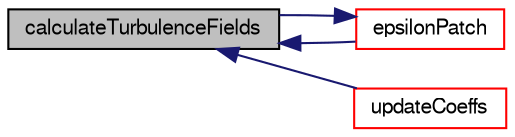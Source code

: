 digraph "calculateTurbulenceFields"
{
  bgcolor="transparent";
  edge [fontname="FreeSans",fontsize="10",labelfontname="FreeSans",labelfontsize="10"];
  node [fontname="FreeSans",fontsize="10",shape=record];
  rankdir="LR";
  Node1378 [label="calculateTurbulenceFields",height=0.2,width=0.4,color="black", fillcolor="grey75", style="filled", fontcolor="black"];
  Node1378 -> Node1379 [dir="back",color="midnightblue",fontsize="10",style="solid",fontname="FreeSans"];
  Node1379 [label="epsilonPatch",height=0.2,width=0.4,color="red",URL="$a30682.html#a0b7034c05195f30b871972d758d7dadd",tooltip="Helper function to return non-const access to an epsilon patch. "];
  Node1379 -> Node1378 [dir="back",color="midnightblue",fontsize="10",style="solid",fontname="FreeSans"];
  Node1378 -> Node1382 [dir="back",color="midnightblue",fontsize="10",style="solid",fontname="FreeSans"];
  Node1382 [label="updateCoeffs",height=0.2,width=0.4,color="red",URL="$a30682.html#a7e24eafac629d3733181cd942d4c902f",tooltip="Update the coefficients associated with the patch field. "];
}
